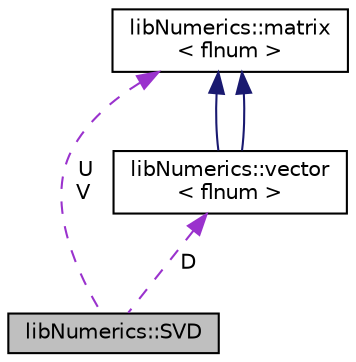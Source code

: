 digraph "libNumerics::SVD"
{
  edge [fontname="Helvetica",fontsize="10",labelfontname="Helvetica",labelfontsize="10"];
  node [fontname="Helvetica",fontsize="10",shape=record];
  Node1 [label="libNumerics::SVD",height=0.2,width=0.4,color="black", fillcolor="grey75", style="filled", fontcolor="black"];
  Node2 -> Node1 [dir="back",color="darkorchid3",fontsize="10",style="dashed",label=" D" ,fontname="Helvetica"];
  Node2 [label="libNumerics::vector\l\< flnum \>",height=0.2,width=0.4,color="black", fillcolor="white", style="filled",URL="$classlibNumerics_1_1vector.html"];
  Node3 -> Node2 [dir="back",color="midnightblue",fontsize="10",style="solid",fontname="Helvetica"];
  Node3 [label="libNumerics::matrix\l\< flnum \>",height=0.2,width=0.4,color="black", fillcolor="white", style="filled",URL="$classlibNumerics_1_1matrix.html"];
  Node3 -> Node2 [dir="back",color="midnightblue",fontsize="10",style="solid",fontname="Helvetica"];
  Node3 -> Node1 [dir="back",color="darkorchid3",fontsize="10",style="dashed",label=" U\nV" ,fontname="Helvetica"];
}
